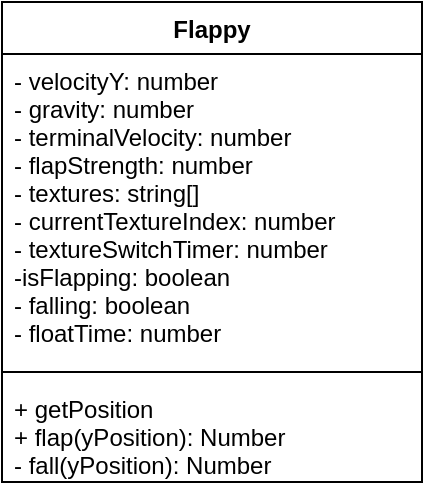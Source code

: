 <mxfile>
    <diagram id="LlgvIIkpkKkGfUgA_40E" name="Page-1">
        <mxGraphModel dx="198" dy="465" grid="1" gridSize="10" guides="1" tooltips="1" connect="1" arrows="1" fold="1" page="1" pageScale="1" pageWidth="827" pageHeight="1169" math="0" shadow="0">
            <root>
                <mxCell id="0"/>
                <mxCell id="1" parent="0"/>
                <mxCell id="2" value="Flappy" style="swimlane;fontStyle=1;align=center;verticalAlign=top;childLayout=stackLayout;horizontal=1;startSize=26;horizontalStack=0;resizeParent=1;resizeParentMax=0;resizeLast=0;collapsible=1;marginBottom=0;" parent="1" vertex="1">
                    <mxGeometry x="240" y="90" width="210" height="240" as="geometry"/>
                </mxCell>
                <mxCell id="3" value="- velocityY: number&#10;- gravity: number&#10;- terminalVelocity: number&#10;- flapStrength: number&#10;- textures: string[]&#10;- currentTextureIndex: number&#10;- textureSwitchTimer: number&#10;-isFlapping: boolean&#10;- falling: boolean&#10;- floatTime: number&#10;" style="text;strokeColor=none;fillColor=none;align=left;verticalAlign=top;spacingLeft=4;spacingRight=4;overflow=hidden;rotatable=0;points=[[0,0.5],[1,0.5]];portConstraint=eastwest;" parent="2" vertex="1">
                    <mxGeometry y="26" width="210" height="154" as="geometry"/>
                </mxCell>
                <mxCell id="4" value="" style="line;strokeWidth=1;fillColor=none;align=left;verticalAlign=middle;spacingTop=-1;spacingLeft=3;spacingRight=3;rotatable=0;labelPosition=right;points=[];portConstraint=eastwest;strokeColor=inherit;" parent="2" vertex="1">
                    <mxGeometry y="180" width="210" height="10" as="geometry"/>
                </mxCell>
                <mxCell id="5" value="+ getPosition&#10;+ flap(yPosition): Number &#10;- fall(yPosition): Number&#10;" style="text;strokeColor=none;fillColor=none;align=left;verticalAlign=top;spacingLeft=4;spacingRight=4;overflow=hidden;rotatable=0;points=[[0,0.5],[1,0.5]];portConstraint=eastwest;" parent="2" vertex="1">
                    <mxGeometry y="190" width="210" height="50" as="geometry"/>
                </mxCell>
            </root>
        </mxGraphModel>
    </diagram>
</mxfile>